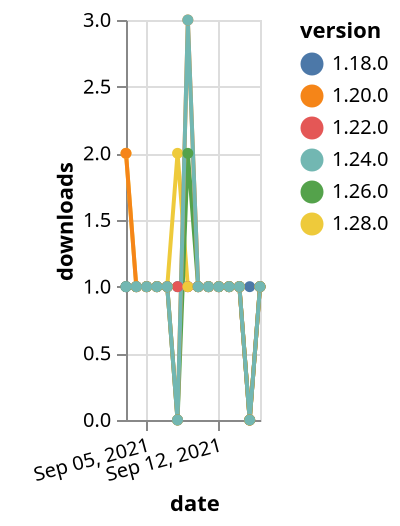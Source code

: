 {"$schema": "https://vega.github.io/schema/vega-lite/v5.json", "description": "A simple bar chart with embedded data.", "data": {"values": [{"date": "2021-09-03", "total": 213, "delta": 1, "version": "1.18.0"}, {"date": "2021-09-04", "total": 214, "delta": 1, "version": "1.18.0"}, {"date": "2021-09-05", "total": 215, "delta": 1, "version": "1.18.0"}, {"date": "2021-09-06", "total": 216, "delta": 1, "version": "1.18.0"}, {"date": "2021-09-07", "total": 217, "delta": 1, "version": "1.18.0"}, {"date": "2021-09-08", "total": 218, "delta": 1, "version": "1.18.0"}, {"date": "2021-09-09", "total": 219, "delta": 1, "version": "1.18.0"}, {"date": "2021-09-10", "total": 220, "delta": 1, "version": "1.18.0"}, {"date": "2021-09-11", "total": 221, "delta": 1, "version": "1.18.0"}, {"date": "2021-09-12", "total": 222, "delta": 1, "version": "1.18.0"}, {"date": "2021-09-13", "total": 223, "delta": 1, "version": "1.18.0"}, {"date": "2021-09-14", "total": 224, "delta": 1, "version": "1.18.0"}, {"date": "2021-09-15", "total": 225, "delta": 1, "version": "1.18.0"}, {"date": "2021-09-16", "total": 226, "delta": 1, "version": "1.18.0"}, {"date": "2021-09-03", "total": 166, "delta": 1, "version": "1.22.0"}, {"date": "2021-09-04", "total": 167, "delta": 1, "version": "1.22.0"}, {"date": "2021-09-05", "total": 168, "delta": 1, "version": "1.22.0"}, {"date": "2021-09-06", "total": 169, "delta": 1, "version": "1.22.0"}, {"date": "2021-09-07", "total": 170, "delta": 1, "version": "1.22.0"}, {"date": "2021-09-08", "total": 171, "delta": 1, "version": "1.22.0"}, {"date": "2021-09-09", "total": 172, "delta": 1, "version": "1.22.0"}, {"date": "2021-09-10", "total": 173, "delta": 1, "version": "1.22.0"}, {"date": "2021-09-11", "total": 174, "delta": 1, "version": "1.22.0"}, {"date": "2021-09-12", "total": 175, "delta": 1, "version": "1.22.0"}, {"date": "2021-09-13", "total": 176, "delta": 1, "version": "1.22.0"}, {"date": "2021-09-14", "total": 177, "delta": 1, "version": "1.22.0"}, {"date": "2021-09-15", "total": 177, "delta": 0, "version": "1.22.0"}, {"date": "2021-09-16", "total": 178, "delta": 1, "version": "1.22.0"}, {"date": "2021-09-03", "total": 117, "delta": 2, "version": "1.28.0"}, {"date": "2021-09-04", "total": 118, "delta": 1, "version": "1.28.0"}, {"date": "2021-09-05", "total": 119, "delta": 1, "version": "1.28.0"}, {"date": "2021-09-06", "total": 120, "delta": 1, "version": "1.28.0"}, {"date": "2021-09-07", "total": 121, "delta": 1, "version": "1.28.0"}, {"date": "2021-09-08", "total": 123, "delta": 2, "version": "1.28.0"}, {"date": "2021-09-09", "total": 124, "delta": 1, "version": "1.28.0"}, {"date": "2021-09-10", "total": 125, "delta": 1, "version": "1.28.0"}, {"date": "2021-09-11", "total": 126, "delta": 1, "version": "1.28.0"}, {"date": "2021-09-12", "total": 127, "delta": 1, "version": "1.28.0"}, {"date": "2021-09-13", "total": 128, "delta": 1, "version": "1.28.0"}, {"date": "2021-09-14", "total": 129, "delta": 1, "version": "1.28.0"}, {"date": "2021-09-15", "total": 129, "delta": 0, "version": "1.28.0"}, {"date": "2021-09-16", "total": 130, "delta": 1, "version": "1.28.0"}, {"date": "2021-09-03", "total": 155, "delta": 1, "version": "1.26.0"}, {"date": "2021-09-04", "total": 156, "delta": 1, "version": "1.26.0"}, {"date": "2021-09-05", "total": 157, "delta": 1, "version": "1.26.0"}, {"date": "2021-09-06", "total": 158, "delta": 1, "version": "1.26.0"}, {"date": "2021-09-07", "total": 159, "delta": 1, "version": "1.26.0"}, {"date": "2021-09-08", "total": 159, "delta": 0, "version": "1.26.0"}, {"date": "2021-09-09", "total": 161, "delta": 2, "version": "1.26.0"}, {"date": "2021-09-10", "total": 162, "delta": 1, "version": "1.26.0"}, {"date": "2021-09-11", "total": 163, "delta": 1, "version": "1.26.0"}, {"date": "2021-09-12", "total": 164, "delta": 1, "version": "1.26.0"}, {"date": "2021-09-13", "total": 165, "delta": 1, "version": "1.26.0"}, {"date": "2021-09-14", "total": 166, "delta": 1, "version": "1.26.0"}, {"date": "2021-09-15", "total": 166, "delta": 0, "version": "1.26.0"}, {"date": "2021-09-16", "total": 167, "delta": 1, "version": "1.26.0"}, {"date": "2021-09-03", "total": 173, "delta": 2, "version": "1.20.0"}, {"date": "2021-09-04", "total": 174, "delta": 1, "version": "1.20.0"}, {"date": "2021-09-05", "total": 175, "delta": 1, "version": "1.20.0"}, {"date": "2021-09-06", "total": 176, "delta": 1, "version": "1.20.0"}, {"date": "2021-09-07", "total": 177, "delta": 1, "version": "1.20.0"}, {"date": "2021-09-08", "total": 177, "delta": 0, "version": "1.20.0"}, {"date": "2021-09-09", "total": 180, "delta": 3, "version": "1.20.0"}, {"date": "2021-09-10", "total": 181, "delta": 1, "version": "1.20.0"}, {"date": "2021-09-11", "total": 182, "delta": 1, "version": "1.20.0"}, {"date": "2021-09-12", "total": 183, "delta": 1, "version": "1.20.0"}, {"date": "2021-09-13", "total": 184, "delta": 1, "version": "1.20.0"}, {"date": "2021-09-14", "total": 185, "delta": 1, "version": "1.20.0"}, {"date": "2021-09-15", "total": 185, "delta": 0, "version": "1.20.0"}, {"date": "2021-09-16", "total": 186, "delta": 1, "version": "1.20.0"}, {"date": "2021-09-03", "total": 141, "delta": 1, "version": "1.24.0"}, {"date": "2021-09-04", "total": 142, "delta": 1, "version": "1.24.0"}, {"date": "2021-09-05", "total": 143, "delta": 1, "version": "1.24.0"}, {"date": "2021-09-06", "total": 144, "delta": 1, "version": "1.24.0"}, {"date": "2021-09-07", "total": 145, "delta": 1, "version": "1.24.0"}, {"date": "2021-09-08", "total": 145, "delta": 0, "version": "1.24.0"}, {"date": "2021-09-09", "total": 148, "delta": 3, "version": "1.24.0"}, {"date": "2021-09-10", "total": 149, "delta": 1, "version": "1.24.0"}, {"date": "2021-09-11", "total": 150, "delta": 1, "version": "1.24.0"}, {"date": "2021-09-12", "total": 151, "delta": 1, "version": "1.24.0"}, {"date": "2021-09-13", "total": 152, "delta": 1, "version": "1.24.0"}, {"date": "2021-09-14", "total": 153, "delta": 1, "version": "1.24.0"}, {"date": "2021-09-15", "total": 153, "delta": 0, "version": "1.24.0"}, {"date": "2021-09-16", "total": 154, "delta": 1, "version": "1.24.0"}]}, "width": "container", "mark": {"type": "line", "point": {"filled": true}}, "encoding": {"x": {"field": "date", "type": "temporal", "timeUnit": "yearmonthdate", "title": "date", "axis": {"labelAngle": -15}}, "y": {"field": "delta", "type": "quantitative", "title": "downloads"}, "color": {"field": "version", "type": "nominal"}, "tooltip": {"field": "delta"}}}